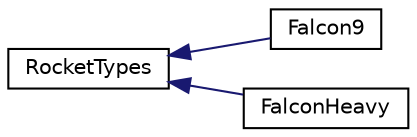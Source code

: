 digraph "Graphical Class Hierarchy"
{
 // LATEX_PDF_SIZE
  edge [fontname="Helvetica",fontsize="10",labelfontname="Helvetica",labelfontsize="10"];
  node [fontname="Helvetica",fontsize="10",shape=record];
  rankdir="LR";
  Node0 [label="RocketTypes",height=0.2,width=0.4,color="black", fillcolor="white", style="filled",URL="$classRocketTypes.html",tooltip=" "];
  Node0 -> Node1 [dir="back",color="midnightblue",fontsize="10",style="solid",fontname="Helvetica"];
  Node1 [label="Falcon9",height=0.2,width=0.4,color="black", fillcolor="white", style="filled",URL="$classFalcon9.html",tooltip=" "];
  Node0 -> Node2 [dir="back",color="midnightblue",fontsize="10",style="solid",fontname="Helvetica"];
  Node2 [label="FalconHeavy",height=0.2,width=0.4,color="black", fillcolor="white", style="filled",URL="$classFalconHeavy.html",tooltip=" "];
}
